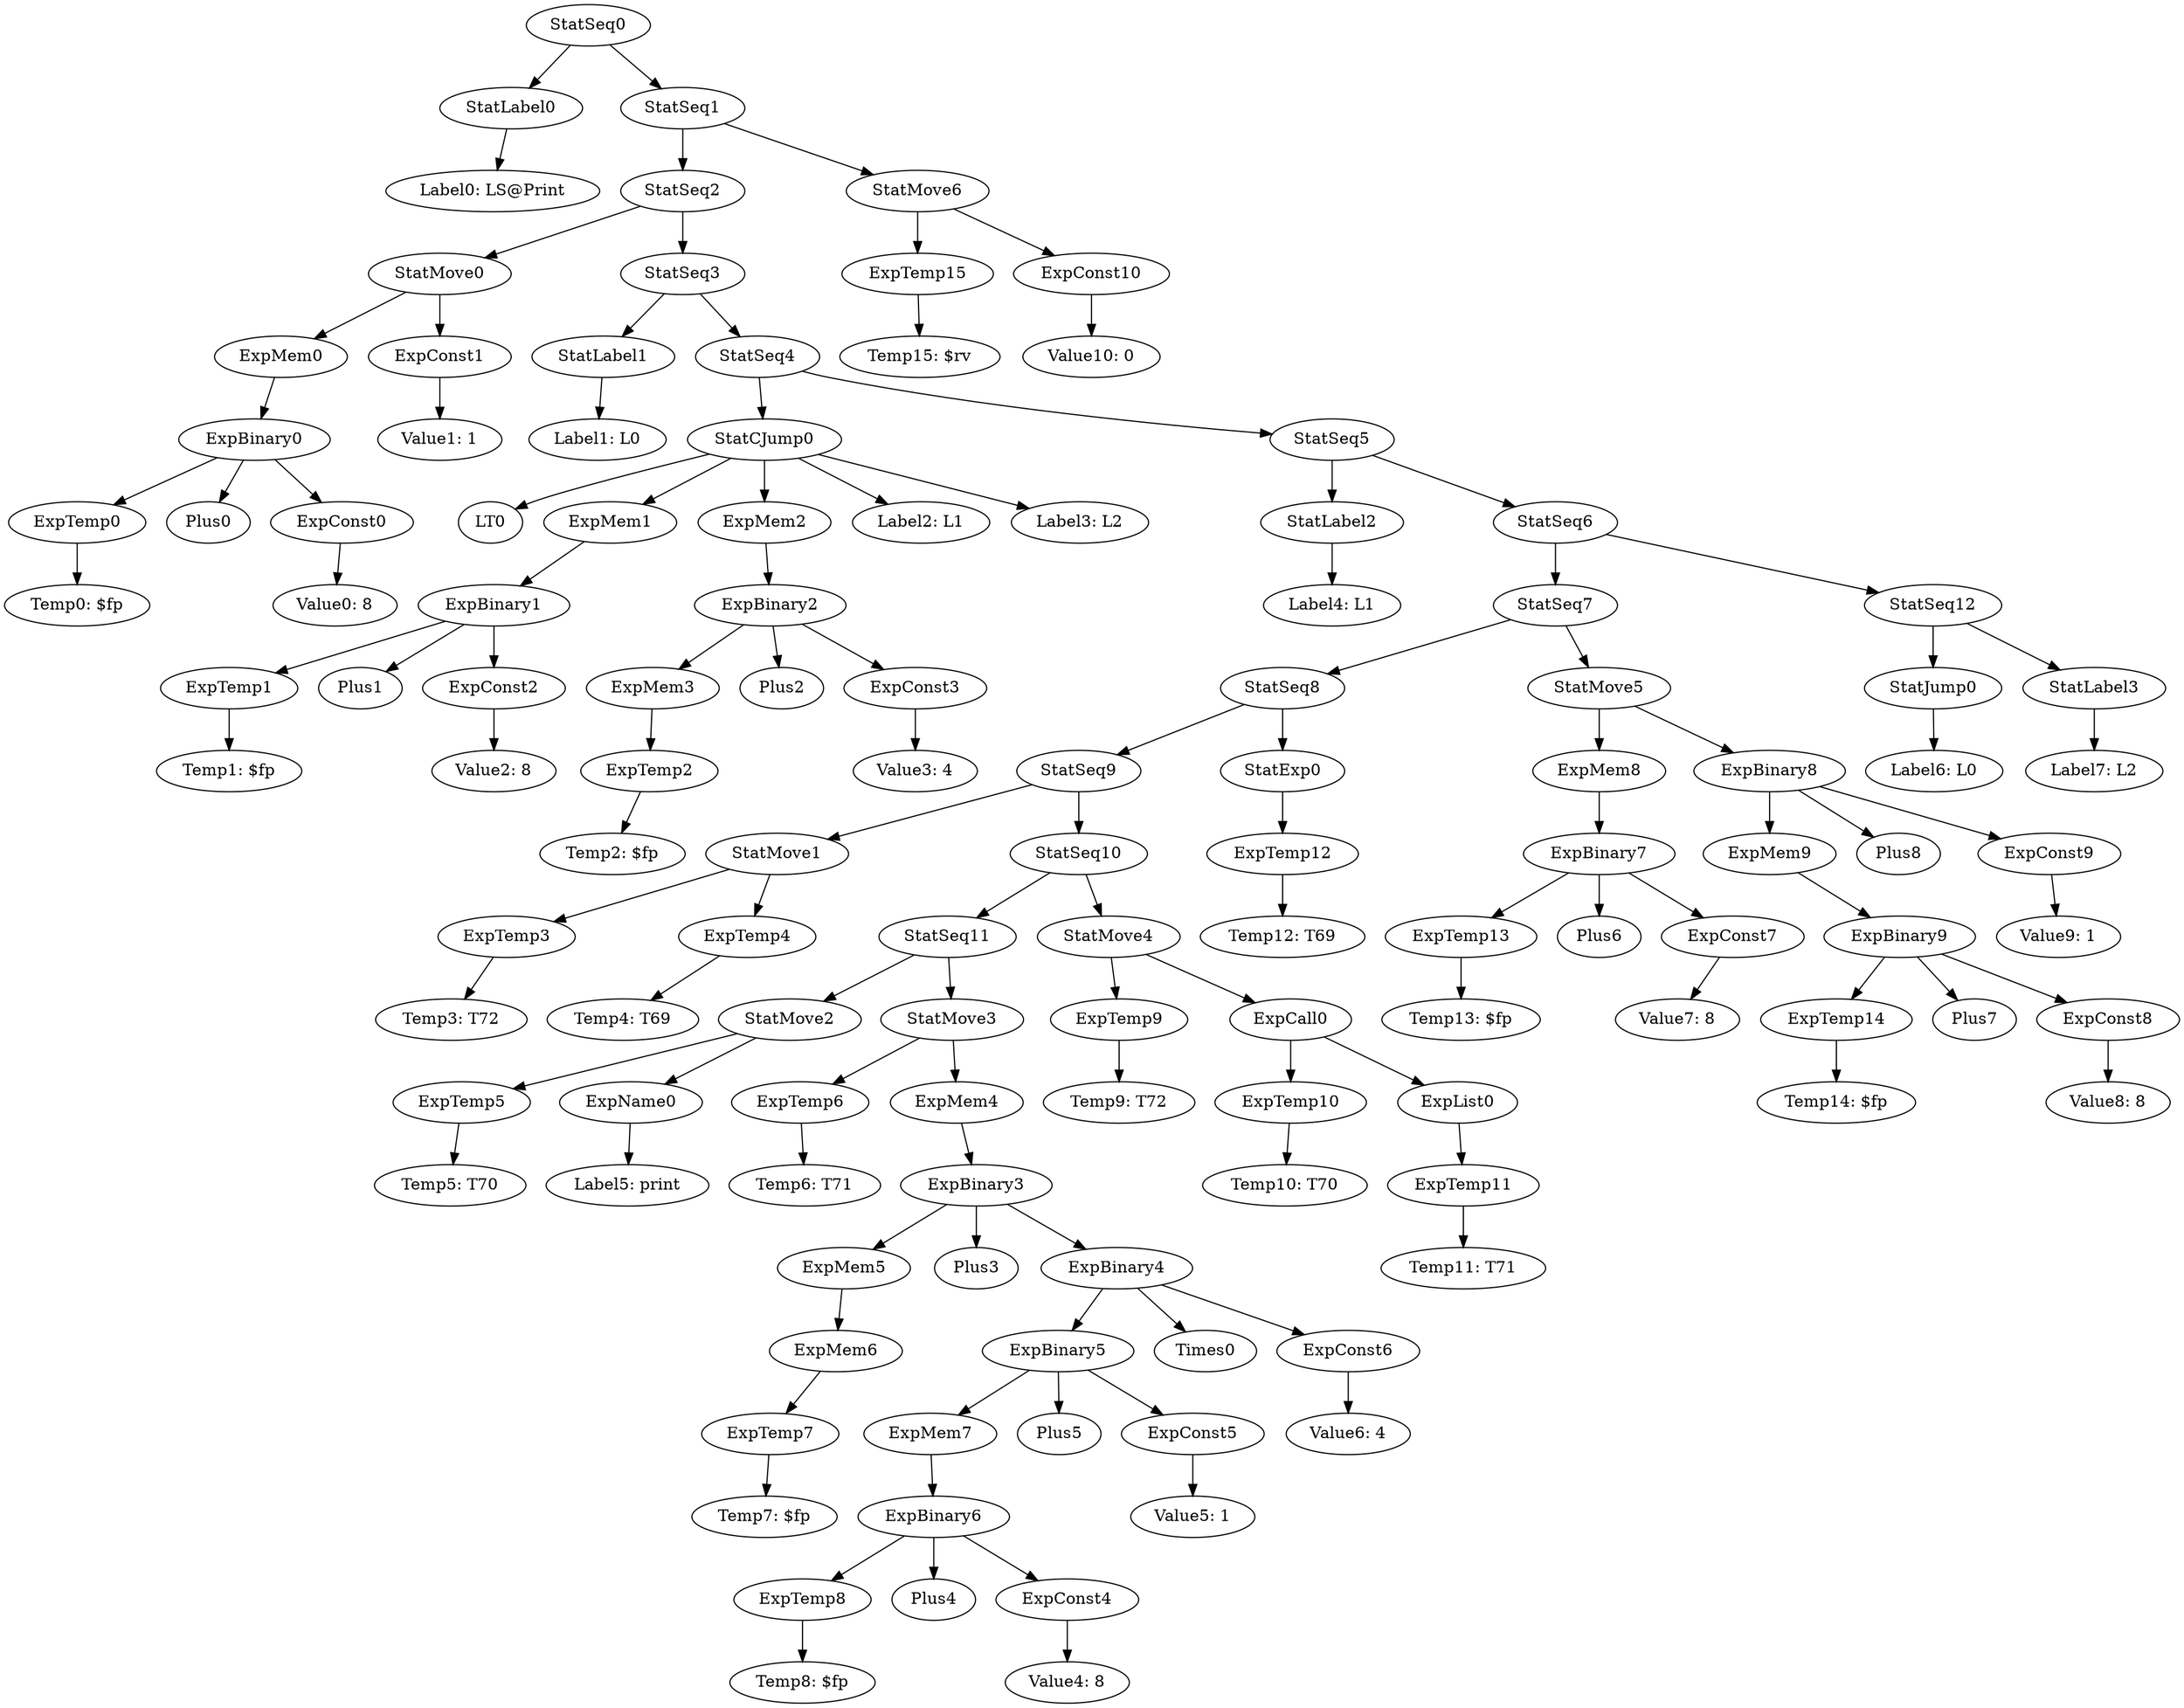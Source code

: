 digraph {
	ordering = out;
	StatSeq12 -> StatJump0;
	StatSeq12 -> StatLabel3;
	StatJump0 -> "Label6: L0";
	StatSeq6 -> StatSeq7;
	StatSeq6 -> StatSeq12;
	ExpBinary8 -> ExpMem9;
	ExpBinary8 -> Plus8;
	ExpBinary8 -> ExpConst9;
	ExpTemp14 -> "Temp14: $fp";
	StatSeq1 -> StatSeq2;
	StatSeq1 -> StatMove6;
	ExpMem8 -> ExpBinary7;
	ExpConst7 -> "Value7: 8";
	ExpTemp13 -> "Temp13: $fp";
	StatSeq7 -> StatSeq8;
	StatSeq7 -> StatMove5;
	ExpTemp10 -> "Temp10: T70";
	ExpConst10 -> "Value10: 0";
	StatMove4 -> ExpTemp9;
	StatMove4 -> ExpCall0;
	ExpBinary9 -> ExpTemp14;
	ExpBinary9 -> Plus7;
	ExpBinary9 -> ExpConst8;
	ExpTemp9 -> "Temp9: T72";
	ExpTemp15 -> "Temp15: $rv";
	StatSeq10 -> StatSeq11;
	StatSeq10 -> StatMove4;
	ExpMem4 -> ExpBinary3;
	ExpTemp2 -> "Temp2: $fp";
	ExpConst3 -> "Value3: 4";
	ExpTemp1 -> "Temp1: $fp";
	StatExp0 -> ExpTemp12;
	ExpTemp11 -> "Temp11: T71";
	StatSeq0 -> StatLabel0;
	StatSeq0 -> StatSeq1;
	ExpTemp5 -> "Temp5: T70";
	ExpList0 -> ExpTemp11;
	StatCJump0 -> LT0;
	StatCJump0 -> ExpMem1;
	StatCJump0 -> ExpMem2;
	StatCJump0 -> "Label2: L1";
	StatCJump0 -> "Label3: L2";
	StatSeq5 -> StatLabel2;
	StatSeq5 -> StatSeq6;
	StatMove1 -> ExpTemp3;
	StatMove1 -> ExpTemp4;
	ExpBinary7 -> ExpTemp13;
	ExpBinary7 -> Plus6;
	ExpBinary7 -> ExpConst7;
	ExpTemp8 -> "Temp8: $fp";
	ExpBinary0 -> ExpTemp0;
	ExpBinary0 -> Plus0;
	ExpBinary0 -> ExpConst0;
	StatSeq4 -> StatCJump0;
	StatSeq4 -> StatSeq5;
	ExpTemp12 -> "Temp12: T69";
	ExpMem2 -> ExpBinary2;
	StatLabel1 -> "Label1: L0";
	ExpCall0 -> ExpTemp10;
	ExpCall0 -> ExpList0;
	StatSeq9 -> StatMove1;
	StatSeq9 -> StatSeq10;
	StatMove0 -> ExpMem0;
	StatMove0 -> ExpConst1;
	StatSeq3 -> StatLabel1;
	StatSeq3 -> StatSeq4;
	ExpMem7 -> ExpBinary6;
	ExpBinary2 -> ExpMem3;
	ExpBinary2 -> Plus2;
	ExpBinary2 -> ExpConst3;
	ExpMem5 -> ExpMem6;
	StatLabel0 -> "Label0: LS@Print";
	StatLabel2 -> "Label4: L1";
	ExpMem3 -> ExpTemp2;
	ExpBinary1 -> ExpTemp1;
	ExpBinary1 -> Plus1;
	ExpBinary1 -> ExpConst2;
	ExpMem0 -> ExpBinary0;
	ExpBinary6 -> ExpTemp8;
	ExpBinary6 -> Plus4;
	ExpBinary6 -> ExpConst4;
	StatSeq2 -> StatMove0;
	StatSeq2 -> StatSeq3;
	ExpMem9 -> ExpBinary9;
	ExpMem1 -> ExpBinary1;
	ExpConst6 -> "Value6: 4";
	ExpConst1 -> "Value1: 1";
	StatSeq8 -> StatSeq9;
	StatSeq8 -> StatExp0;
	ExpTemp3 -> "Temp3: T72";
	ExpTemp4 -> "Temp4: T69";
	ExpTemp0 -> "Temp0: $fp";
	ExpTemp7 -> "Temp7: $fp";
	StatMove2 -> ExpTemp5;
	StatMove2 -> ExpName0;
	ExpName0 -> "Label5: print";
	StatMove6 -> ExpTemp15;
	StatMove6 -> ExpConst10;
	ExpTemp6 -> "Temp6: T71";
	StatMove3 -> ExpTemp6;
	StatMove3 -> ExpMem4;
	ExpMem6 -> ExpTemp7;
	ExpConst2 -> "Value2: 8";
	ExpBinary3 -> ExpMem5;
	ExpBinary3 -> Plus3;
	ExpBinary3 -> ExpBinary4;
	StatMove5 -> ExpMem8;
	StatMove5 -> ExpBinary8;
	ExpConst5 -> "Value5: 1";
	StatLabel3 -> "Label7: L2";
	ExpConst8 -> "Value8: 8";
	ExpConst4 -> "Value4: 8";
	ExpConst9 -> "Value9: 1";
	StatSeq11 -> StatMove2;
	StatSeq11 -> StatMove3;
	ExpBinary5 -> ExpMem7;
	ExpBinary5 -> Plus5;
	ExpBinary5 -> ExpConst5;
	ExpConst0 -> "Value0: 8";
	ExpBinary4 -> ExpBinary5;
	ExpBinary4 -> Times0;
	ExpBinary4 -> ExpConst6;
}

